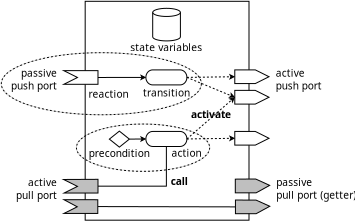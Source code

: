 <?xml version="1.0" encoding="UTF-8"?>
<dia:diagram xmlns:dia="http://www.lysator.liu.se/~alla/dia/">
  <dia:layer name="Background" visible="true" active="true">
    <dia:object type="Standard - Box" version="0" id="O0">
      <dia:attribute name="obj_pos">
        <dia:point val="3.864,1.017"/>
      </dia:attribute>
      <dia:attribute name="obj_bb">
        <dia:rectangle val="3.849,1.002;12.069,11.976"/>
      </dia:attribute>
      <dia:attribute name="elem_corner">
        <dia:point val="3.864,1.017"/>
      </dia:attribute>
      <dia:attribute name="elem_width">
        <dia:real val="8.191"/>
      </dia:attribute>
      <dia:attribute name="elem_height">
        <dia:real val="10.944"/>
      </dia:attribute>
      <dia:attribute name="border_width">
        <dia:real val="0.03"/>
      </dia:attribute>
      <dia:attribute name="show_background">
        <dia:boolean val="true"/>
      </dia:attribute>
    </dia:object>
    <dia:object type="Network - Storage" version="1" id="O1">
      <dia:attribute name="obj_pos">
        <dia:point val="7.24,1.368"/>
      </dia:attribute>
      <dia:attribute name="obj_bb">
        <dia:rectangle val="7.225,1.353;8.64,3.355"/>
      </dia:attribute>
      <dia:attribute name="meta">
        <dia:composite type="dict"/>
      </dia:attribute>
      <dia:attribute name="elem_corner">
        <dia:point val="7.24,1.368"/>
      </dia:attribute>
      <dia:attribute name="elem_width">
        <dia:real val="1.385"/>
      </dia:attribute>
      <dia:attribute name="elem_height">
        <dia:real val="1.63"/>
      </dia:attribute>
      <dia:attribute name="line_width">
        <dia:real val="0.03"/>
      </dia:attribute>
      <dia:attribute name="line_colour">
        <dia:color val="#000000"/>
      </dia:attribute>
      <dia:attribute name="fill_colour">
        <dia:color val="#ffffff"/>
      </dia:attribute>
      <dia:attribute name="show_background">
        <dia:boolean val="true"/>
      </dia:attribute>
      <dia:attribute name="line_style">
        <dia:enum val="0"/>
        <dia:real val="1"/>
      </dia:attribute>
      <dia:attribute name="padding">
        <dia:real val="0.1"/>
      </dia:attribute>
      <dia:attribute name="text">
        <dia:composite type="text">
          <dia:attribute name="string">
            <dia:string>##</dia:string>
          </dia:attribute>
          <dia:attribute name="font">
            <dia:font family="sans" style="0" name="Helvetica"/>
          </dia:attribute>
          <dia:attribute name="height">
            <dia:real val="0.274"/>
          </dia:attribute>
          <dia:attribute name="pos">
            <dia:point val="7.933,3.203"/>
          </dia:attribute>
          <dia:attribute name="color">
            <dia:color val="#000000"/>
          </dia:attribute>
          <dia:attribute name="alignment">
            <dia:enum val="1"/>
          </dia:attribute>
        </dia:composite>
      </dia:attribute>
      <dia:attribute name="flip_horizontal">
        <dia:boolean val="false"/>
      </dia:attribute>
      <dia:attribute name="flip_vertical">
        <dia:boolean val="false"/>
      </dia:attribute>
      <dia:attribute name="subscale">
        <dia:real val="1"/>
      </dia:attribute>
    </dia:object>
    <dia:object type="Standard - Text" version="1" id="O2">
      <dia:attribute name="obj_pos">
        <dia:point val="13.396,4.788"/>
      </dia:attribute>
      <dia:attribute name="obj_bb">
        <dia:rectangle val="13.396,4.316;15.834,5.543"/>
      </dia:attribute>
      <dia:attribute name="text">
        <dia:composite type="text">
          <dia:attribute name="string">
            <dia:string>#active
push port#</dia:string>
          </dia:attribute>
          <dia:attribute name="font">
            <dia:font family="sans" style="0" name="Helvetica"/>
          </dia:attribute>
          <dia:attribute name="height">
            <dia:real val="0.635"/>
          </dia:attribute>
          <dia:attribute name="pos">
            <dia:point val="13.396,4.788"/>
          </dia:attribute>
          <dia:attribute name="color">
            <dia:color val="#000000"/>
          </dia:attribute>
          <dia:attribute name="alignment">
            <dia:enum val="0"/>
          </dia:attribute>
        </dia:composite>
      </dia:attribute>
      <dia:attribute name="valign">
        <dia:enum val="3"/>
      </dia:attribute>
    </dia:object>
    <dia:object type="Standard - Polygon" version="0" id="O3">
      <dia:attribute name="obj_pos">
        <dia:point val="11.344,4.446"/>
      </dia:attribute>
      <dia:attribute name="obj_bb">
        <dia:rectangle val="11.327,4.429;13.092,5.147"/>
      </dia:attribute>
      <dia:attribute name="poly_points">
        <dia:point val="11.344,4.446"/>
        <dia:point val="12.37,4.446"/>
        <dia:point val="13.054,4.788"/>
        <dia:point val="12.37,5.13"/>
        <dia:point val="11.344,5.13"/>
      </dia:attribute>
      <dia:attribute name="line_width">
        <dia:real val="0.034"/>
      </dia:attribute>
      <dia:attribute name="show_background">
        <dia:boolean val="true"/>
      </dia:attribute>
    </dia:object>
    <dia:object type="Standard - Polygon" version="0" id="O4">
      <dia:attribute name="obj_pos">
        <dia:point val="2.794,4.484"/>
      </dia:attribute>
      <dia:attribute name="obj_bb">
        <dia:rectangle val="2.722,4.467;4.521,5.186"/>
      </dia:attribute>
      <dia:attribute name="poly_points">
        <dia:point val="2.794,4.484"/>
        <dia:point val="4.504,4.484"/>
        <dia:point val="4.504,5.168"/>
        <dia:point val="2.794,5.168"/>
        <dia:point val="3.478,4.826"/>
      </dia:attribute>
      <dia:attribute name="line_width">
        <dia:real val="0.034"/>
      </dia:attribute>
      <dia:attribute name="show_background">
        <dia:boolean val="true"/>
      </dia:attribute>
    </dia:object>
    <dia:object type="Standard - Text" version="1" id="O5">
      <dia:attribute name="obj_pos">
        <dia:point val="2.452,4.788"/>
      </dia:attribute>
      <dia:attribute name="obj_bb">
        <dia:rectangle val="0.015,4.316;2.452,5.543"/>
      </dia:attribute>
      <dia:attribute name="text">
        <dia:composite type="text">
          <dia:attribute name="string">
            <dia:string>#passive
push port#</dia:string>
          </dia:attribute>
          <dia:attribute name="font">
            <dia:font family="sans" style="0" name="Helvetica"/>
          </dia:attribute>
          <dia:attribute name="height">
            <dia:real val="0.635"/>
          </dia:attribute>
          <dia:attribute name="pos">
            <dia:point val="2.452,4.788"/>
          </dia:attribute>
          <dia:attribute name="color">
            <dia:color val="#000000"/>
          </dia:attribute>
          <dia:attribute name="alignment">
            <dia:enum val="2"/>
          </dia:attribute>
        </dia:composite>
      </dia:attribute>
      <dia:attribute name="valign">
        <dia:enum val="3"/>
      </dia:attribute>
    </dia:object>
    <dia:object type="Flowchart - Terminal" version="1" id="O6">
      <dia:attribute name="obj_pos">
        <dia:point val="6.898,4.446"/>
      </dia:attribute>
      <dia:attribute name="obj_bb">
        <dia:rectangle val="6.881,4.429;8.967,5.215"/>
      </dia:attribute>
      <dia:attribute name="meta">
        <dia:composite type="dict"/>
      </dia:attribute>
      <dia:attribute name="elem_corner">
        <dia:point val="6.898,4.446"/>
      </dia:attribute>
      <dia:attribute name="elem_width">
        <dia:real val="2.052"/>
      </dia:attribute>
      <dia:attribute name="elem_height">
        <dia:real val="0.752"/>
      </dia:attribute>
      <dia:attribute name="line_width">
        <dia:real val="0.034"/>
      </dia:attribute>
      <dia:attribute name="line_colour">
        <dia:color val="#000000"/>
      </dia:attribute>
      <dia:attribute name="fill_colour">
        <dia:color val="#ffffff"/>
      </dia:attribute>
      <dia:attribute name="show_background">
        <dia:boolean val="true"/>
      </dia:attribute>
      <dia:attribute name="line_style">
        <dia:enum val="0"/>
        <dia:real val="1"/>
      </dia:attribute>
      <dia:attribute name="padding">
        <dia:real val="0.1"/>
      </dia:attribute>
      <dia:attribute name="text">
        <dia:composite type="text">
          <dia:attribute name="string">
            <dia:string>##</dia:string>
          </dia:attribute>
          <dia:attribute name="font">
            <dia:font family="sans" style="0" name="Helvetica"/>
          </dia:attribute>
          <dia:attribute name="height">
            <dia:real val="0.274"/>
          </dia:attribute>
          <dia:attribute name="pos">
            <dia:point val="7.924,4.891"/>
          </dia:attribute>
          <dia:attribute name="color">
            <dia:color val="#000000"/>
          </dia:attribute>
          <dia:attribute name="alignment">
            <dia:enum val="1"/>
          </dia:attribute>
        </dia:composite>
      </dia:attribute>
      <dia:attribute name="flip_horizontal">
        <dia:boolean val="false"/>
      </dia:attribute>
      <dia:attribute name="flip_vertical">
        <dia:boolean val="false"/>
      </dia:attribute>
      <dia:attribute name="subscale">
        <dia:real val="1"/>
      </dia:attribute>
    </dia:object>
    <dia:object type="Standard - Line" version="0" id="O7">
      <dia:attribute name="obj_pos">
        <dia:point val="4.504,4.826"/>
      </dia:attribute>
      <dia:attribute name="obj_bb">
        <dia:rectangle val="4.487,4.684;6.936,4.961"/>
      </dia:attribute>
      <dia:attribute name="conn_endpoints">
        <dia:point val="4.504,4.826"/>
        <dia:point val="6.898,4.822"/>
      </dia:attribute>
      <dia:attribute name="numcp">
        <dia:int val="1"/>
      </dia:attribute>
      <dia:attribute name="line_width">
        <dia:real val="0.034"/>
      </dia:attribute>
      <dia:attribute name="end_arrow">
        <dia:enum val="22"/>
      </dia:attribute>
      <dia:attribute name="end_arrow_length">
        <dia:real val="0.2"/>
      </dia:attribute>
      <dia:attribute name="end_arrow_width">
        <dia:real val="0.2"/>
      </dia:attribute>
      <dia:connections>
        <dia:connection handle="0" to="O4" connection="3"/>
        <dia:connection handle="1" to="O6" connection="6"/>
      </dia:connections>
    </dia:object>
    <dia:object type="Standard - Polygon" version="0" id="O8">
      <dia:attribute name="obj_pos">
        <dia:point val="11.344,5.472"/>
      </dia:attribute>
      <dia:attribute name="obj_bb">
        <dia:rectangle val="11.327,5.455;13.092,6.173"/>
      </dia:attribute>
      <dia:attribute name="poly_points">
        <dia:point val="11.344,5.472"/>
        <dia:point val="12.37,5.472"/>
        <dia:point val="13.054,5.814"/>
        <dia:point val="12.37,6.156"/>
        <dia:point val="11.344,6.156"/>
      </dia:attribute>
      <dia:attribute name="line_width">
        <dia:real val="0.034"/>
      </dia:attribute>
      <dia:attribute name="show_background">
        <dia:boolean val="true"/>
      </dia:attribute>
    </dia:object>
    <dia:object type="Standard - Line" version="0" id="O9">
      <dia:attribute name="obj_pos">
        <dia:point val="8.95,4.822"/>
      </dia:attribute>
      <dia:attribute name="obj_bb">
        <dia:rectangle val="8.933,4.653;11.382,4.93"/>
      </dia:attribute>
      <dia:attribute name="conn_endpoints">
        <dia:point val="8.95,4.822"/>
        <dia:point val="11.344,4.788"/>
      </dia:attribute>
      <dia:attribute name="numcp">
        <dia:int val="1"/>
      </dia:attribute>
      <dia:attribute name="line_width">
        <dia:real val="0.034"/>
      </dia:attribute>
      <dia:attribute name="line_style">
        <dia:enum val="1"/>
      </dia:attribute>
      <dia:attribute name="end_arrow">
        <dia:enum val="22"/>
      </dia:attribute>
      <dia:attribute name="end_arrow_length">
        <dia:real val="0.2"/>
      </dia:attribute>
      <dia:attribute name="end_arrow_width">
        <dia:real val="0.2"/>
      </dia:attribute>
      <dia:attribute name="dashlength">
        <dia:real val="0.1"/>
      </dia:attribute>
      <dia:connections>
        <dia:connection handle="0" to="O6" connection="10"/>
        <dia:connection handle="1" to="O3" connection="9"/>
      </dia:connections>
    </dia:object>
    <dia:object type="Standard - Text" version="1" id="O10">
      <dia:attribute name="obj_pos">
        <dia:point val="7.924,4.822"/>
      </dia:attribute>
      <dia:attribute name="obj_bb">
        <dia:rectangle val="7.924,4.617;7.924,4.875"/>
      </dia:attribute>
      <dia:attribute name="text">
        <dia:composite type="text">
          <dia:attribute name="string">
            <dia:string>##</dia:string>
          </dia:attribute>
          <dia:attribute name="font">
            <dia:font family="sans" style="0" name="Helvetica"/>
          </dia:attribute>
          <dia:attribute name="height">
            <dia:real val="0.274"/>
          </dia:attribute>
          <dia:attribute name="pos">
            <dia:point val="7.924,4.822"/>
          </dia:attribute>
          <dia:attribute name="color">
            <dia:color val="#000000"/>
          </dia:attribute>
          <dia:attribute name="alignment">
            <dia:enum val="0"/>
          </dia:attribute>
        </dia:composite>
      </dia:attribute>
      <dia:attribute name="valign">
        <dia:enum val="3"/>
      </dia:attribute>
      <dia:connections>
        <dia:connection handle="0" to="O6" connection="16"/>
      </dia:connections>
    </dia:object>
    <dia:object type="Standard - Text" version="1" id="O11">
      <dia:attribute name="obj_pos">
        <dia:point val="7.924,5.78"/>
      </dia:attribute>
      <dia:attribute name="obj_bb">
        <dia:rectangle val="6.713,5.307;9.135,5.9"/>
      </dia:attribute>
      <dia:attribute name="text">
        <dia:composite type="text">
          <dia:attribute name="string">
            <dia:string>#transition#</dia:string>
          </dia:attribute>
          <dia:attribute name="font">
            <dia:font family="sans" style="0" name="Helvetica"/>
          </dia:attribute>
          <dia:attribute name="height">
            <dia:real val="0.635"/>
          </dia:attribute>
          <dia:attribute name="pos">
            <dia:point val="7.924,5.78"/>
          </dia:attribute>
          <dia:attribute name="color">
            <dia:color val="#000000"/>
          </dia:attribute>
          <dia:attribute name="alignment">
            <dia:enum val="1"/>
          </dia:attribute>
        </dia:composite>
      </dia:attribute>
      <dia:attribute name="valign">
        <dia:enum val="3"/>
      </dia:attribute>
    </dia:object>
    <dia:object type="Flowchart - Terminal" version="1" id="O12">
      <dia:attribute name="obj_pos">
        <dia:point val="6.898,7.524"/>
      </dia:attribute>
      <dia:attribute name="obj_bb">
        <dia:rectangle val="6.881,7.507;8.967,8.293"/>
      </dia:attribute>
      <dia:attribute name="meta">
        <dia:composite type="dict"/>
      </dia:attribute>
      <dia:attribute name="elem_corner">
        <dia:point val="6.898,7.524"/>
      </dia:attribute>
      <dia:attribute name="elem_width">
        <dia:real val="2.052"/>
      </dia:attribute>
      <dia:attribute name="elem_height">
        <dia:real val="0.752"/>
      </dia:attribute>
      <dia:attribute name="line_width">
        <dia:real val="0.034"/>
      </dia:attribute>
      <dia:attribute name="line_colour">
        <dia:color val="#000000"/>
      </dia:attribute>
      <dia:attribute name="fill_colour">
        <dia:color val="#ffffff"/>
      </dia:attribute>
      <dia:attribute name="show_background">
        <dia:boolean val="true"/>
      </dia:attribute>
      <dia:attribute name="line_style">
        <dia:enum val="0"/>
        <dia:real val="1"/>
      </dia:attribute>
      <dia:attribute name="padding">
        <dia:real val="0.1"/>
      </dia:attribute>
      <dia:attribute name="text">
        <dia:composite type="text">
          <dia:attribute name="string">
            <dia:string>##</dia:string>
          </dia:attribute>
          <dia:attribute name="font">
            <dia:font family="sans" style="0" name="Helvetica"/>
          </dia:attribute>
          <dia:attribute name="height">
            <dia:real val="0.274"/>
          </dia:attribute>
          <dia:attribute name="pos">
            <dia:point val="7.924,7.969"/>
          </dia:attribute>
          <dia:attribute name="color">
            <dia:color val="#000000"/>
          </dia:attribute>
          <dia:attribute name="alignment">
            <dia:enum val="1"/>
          </dia:attribute>
        </dia:composite>
      </dia:attribute>
      <dia:attribute name="flip_horizontal">
        <dia:boolean val="false"/>
      </dia:attribute>
      <dia:attribute name="flip_vertical">
        <dia:boolean val="false"/>
      </dia:attribute>
      <dia:attribute name="subscale">
        <dia:real val="1"/>
      </dia:attribute>
    </dia:object>
    <dia:object type="Standard - Line" version="0" id="O13">
      <dia:attribute name="obj_pos">
        <dia:point val="6.073,7.908"/>
      </dia:attribute>
      <dia:attribute name="obj_bb">
        <dia:rectangle val="6.056,7.764;6.936,8.041"/>
      </dia:attribute>
      <dia:attribute name="conn_endpoints">
        <dia:point val="6.073,7.908"/>
        <dia:point val="6.898,7.9"/>
      </dia:attribute>
      <dia:attribute name="numcp">
        <dia:int val="1"/>
      </dia:attribute>
      <dia:attribute name="line_width">
        <dia:real val="0.034"/>
      </dia:attribute>
      <dia:attribute name="end_arrow">
        <dia:enum val="22"/>
      </dia:attribute>
      <dia:attribute name="end_arrow_length">
        <dia:real val="0.2"/>
      </dia:attribute>
      <dia:attribute name="end_arrow_width">
        <dia:real val="0.2"/>
      </dia:attribute>
      <dia:connections>
        <dia:connection handle="0" to="O25" connection="7"/>
        <dia:connection handle="1" to="O12" connection="6"/>
      </dia:connections>
    </dia:object>
    <dia:object type="Standard - Text" version="1" id="O14">
      <dia:attribute name="obj_pos">
        <dia:point val="5.565,8.8"/>
      </dia:attribute>
      <dia:attribute name="obj_bb">
        <dia:rectangle val="3.974,8.328;7.157,8.92"/>
      </dia:attribute>
      <dia:attribute name="text">
        <dia:composite type="text">
          <dia:attribute name="string">
            <dia:string>#precondition#</dia:string>
          </dia:attribute>
          <dia:attribute name="font">
            <dia:font family="sans" style="0" name="Helvetica"/>
          </dia:attribute>
          <dia:attribute name="height">
            <dia:real val="0.635"/>
          </dia:attribute>
          <dia:attribute name="pos">
            <dia:point val="5.565,8.8"/>
          </dia:attribute>
          <dia:attribute name="color">
            <dia:color val="#000000"/>
          </dia:attribute>
          <dia:attribute name="alignment">
            <dia:enum val="1"/>
          </dia:attribute>
        </dia:composite>
      </dia:attribute>
      <dia:attribute name="valign">
        <dia:enum val="3"/>
      </dia:attribute>
    </dia:object>
    <dia:object type="Standard - Polygon" version="0" id="O15">
      <dia:attribute name="obj_pos">
        <dia:point val="11.344,7.524"/>
      </dia:attribute>
      <dia:attribute name="obj_bb">
        <dia:rectangle val="11.327,7.507;13.092,8.225"/>
      </dia:attribute>
      <dia:attribute name="poly_points">
        <dia:point val="11.344,7.524"/>
        <dia:point val="12.37,7.524"/>
        <dia:point val="13.054,7.866"/>
        <dia:point val="12.37,8.208"/>
        <dia:point val="11.344,8.208"/>
      </dia:attribute>
      <dia:attribute name="line_width">
        <dia:real val="0.034"/>
      </dia:attribute>
      <dia:attribute name="show_background">
        <dia:boolean val="true"/>
      </dia:attribute>
    </dia:object>
    <dia:object type="Standard - Line" version="0" id="O16">
      <dia:attribute name="obj_pos">
        <dia:point val="8.95,7.9"/>
      </dia:attribute>
      <dia:attribute name="obj_bb">
        <dia:rectangle val="8.933,7.731;11.382,8.008"/>
      </dia:attribute>
      <dia:attribute name="conn_endpoints">
        <dia:point val="8.95,7.9"/>
        <dia:point val="11.344,7.866"/>
      </dia:attribute>
      <dia:attribute name="numcp">
        <dia:int val="1"/>
      </dia:attribute>
      <dia:attribute name="line_width">
        <dia:real val="0.034"/>
      </dia:attribute>
      <dia:attribute name="line_style">
        <dia:enum val="1"/>
      </dia:attribute>
      <dia:attribute name="end_arrow">
        <dia:enum val="22"/>
      </dia:attribute>
      <dia:attribute name="end_arrow_length">
        <dia:real val="0.2"/>
      </dia:attribute>
      <dia:attribute name="end_arrow_width">
        <dia:real val="0.2"/>
      </dia:attribute>
      <dia:attribute name="dashlength">
        <dia:real val="0.1"/>
      </dia:attribute>
      <dia:connections>
        <dia:connection handle="0" to="O12" connection="10"/>
        <dia:connection handle="1" to="O15" connection="9"/>
      </dia:connections>
    </dia:object>
    <dia:object type="Standard - Line" version="0" id="O17">
      <dia:attribute name="obj_pos">
        <dia:point val="8.95,4.822"/>
      </dia:attribute>
      <dia:attribute name="obj_bb">
        <dia:rectangle val="8.928,4.8;11.379,5.854"/>
      </dia:attribute>
      <dia:attribute name="conn_endpoints">
        <dia:point val="8.95,4.822"/>
        <dia:point val="11.344,5.814"/>
      </dia:attribute>
      <dia:attribute name="numcp">
        <dia:int val="1"/>
      </dia:attribute>
      <dia:attribute name="line_width">
        <dia:real val="0.034"/>
      </dia:attribute>
      <dia:attribute name="line_style">
        <dia:enum val="1"/>
      </dia:attribute>
      <dia:attribute name="end_arrow">
        <dia:enum val="22"/>
      </dia:attribute>
      <dia:attribute name="end_arrow_length">
        <dia:real val="0.2"/>
      </dia:attribute>
      <dia:attribute name="end_arrow_width">
        <dia:real val="0.2"/>
      </dia:attribute>
      <dia:attribute name="dashlength">
        <dia:real val="0.1"/>
      </dia:attribute>
      <dia:connections>
        <dia:connection handle="0" to="O6" connection="10"/>
        <dia:connection handle="1" to="O8" connection="9"/>
      </dia:connections>
    </dia:object>
    <dia:object type="Standard - Line" version="0" id="O18">
      <dia:attribute name="obj_pos">
        <dia:point val="8.95,7.9"/>
      </dia:attribute>
      <dia:attribute name="obj_bb">
        <dia:rectangle val="8.926,5.789;11.373,7.924"/>
      </dia:attribute>
      <dia:attribute name="conn_endpoints">
        <dia:point val="8.95,7.9"/>
        <dia:point val="11.344,5.814"/>
      </dia:attribute>
      <dia:attribute name="numcp">
        <dia:int val="1"/>
      </dia:attribute>
      <dia:attribute name="line_width">
        <dia:real val="0.034"/>
      </dia:attribute>
      <dia:attribute name="line_style">
        <dia:enum val="1"/>
      </dia:attribute>
      <dia:attribute name="end_arrow">
        <dia:enum val="22"/>
      </dia:attribute>
      <dia:attribute name="end_arrow_length">
        <dia:real val="0.2"/>
      </dia:attribute>
      <dia:attribute name="end_arrow_width">
        <dia:real val="0.2"/>
      </dia:attribute>
      <dia:attribute name="dashlength">
        <dia:real val="0.1"/>
      </dia:attribute>
      <dia:connections>
        <dia:connection handle="0" to="O12" connection="10"/>
        <dia:connection handle="1" to="O8" connection="9"/>
      </dia:connections>
    </dia:object>
    <dia:object type="Standard - Text" version="1" id="O19">
      <dia:attribute name="obj_pos">
        <dia:point val="2.452,10.26"/>
      </dia:attribute>
      <dia:attribute name="obj_bb">
        <dia:rectangle val="0.322,9.787;2.452,11.015"/>
      </dia:attribute>
      <dia:attribute name="text">
        <dia:composite type="text">
          <dia:attribute name="string">
            <dia:string>#active
pull port#</dia:string>
          </dia:attribute>
          <dia:attribute name="font">
            <dia:font family="sans" style="0" name="Helvetica"/>
          </dia:attribute>
          <dia:attribute name="height">
            <dia:real val="0.635"/>
          </dia:attribute>
          <dia:attribute name="pos">
            <dia:point val="2.452,10.26"/>
          </dia:attribute>
          <dia:attribute name="color">
            <dia:color val="#000000"/>
          </dia:attribute>
          <dia:attribute name="alignment">
            <dia:enum val="2"/>
          </dia:attribute>
        </dia:composite>
      </dia:attribute>
      <dia:attribute name="valign">
        <dia:enum val="3"/>
      </dia:attribute>
    </dia:object>
    <dia:object type="Standard - Text" version="1" id="O20">
      <dia:attribute name="obj_pos">
        <dia:point val="13.422,10.251"/>
      </dia:attribute>
      <dia:attribute name="obj_bb">
        <dia:rectangle val="13.422,9.779;17.668,11.006"/>
      </dia:attribute>
      <dia:attribute name="text">
        <dia:composite type="text">
          <dia:attribute name="string">
            <dia:string>#passive
pull port (getter)#</dia:string>
          </dia:attribute>
          <dia:attribute name="font">
            <dia:font family="sans" style="0" name="Helvetica"/>
          </dia:attribute>
          <dia:attribute name="height">
            <dia:real val="0.635"/>
          </dia:attribute>
          <dia:attribute name="pos">
            <dia:point val="13.422,10.251"/>
          </dia:attribute>
          <dia:attribute name="color">
            <dia:color val="#000000"/>
          </dia:attribute>
          <dia:attribute name="alignment">
            <dia:enum val="0"/>
          </dia:attribute>
        </dia:composite>
      </dia:attribute>
      <dia:attribute name="valign">
        <dia:enum val="3"/>
      </dia:attribute>
    </dia:object>
    <dia:object type="Standard - Text" version="1" id="O21">
      <dia:attribute name="obj_pos">
        <dia:point val="5.023,5.833"/>
      </dia:attribute>
      <dia:attribute name="obj_bb">
        <dia:rectangle val="3.984,5.361;6.062,5.953"/>
      </dia:attribute>
      <dia:attribute name="text">
        <dia:composite type="text">
          <dia:attribute name="string">
            <dia:string>#reaction#</dia:string>
          </dia:attribute>
          <dia:attribute name="font">
            <dia:font family="sans" style="0" name="Helvetica"/>
          </dia:attribute>
          <dia:attribute name="height">
            <dia:real val="0.635"/>
          </dia:attribute>
          <dia:attribute name="pos">
            <dia:point val="5.023,5.833"/>
          </dia:attribute>
          <dia:attribute name="color">
            <dia:color val="#000000"/>
          </dia:attribute>
          <dia:attribute name="alignment">
            <dia:enum val="1"/>
          </dia:attribute>
        </dia:composite>
      </dia:attribute>
      <dia:attribute name="valign">
        <dia:enum val="3"/>
      </dia:attribute>
    </dia:object>
    <dia:object type="Standard - Text" version="1" id="O22">
      <dia:attribute name="obj_pos">
        <dia:point val="8.926,8.792"/>
      </dia:attribute>
      <dia:attribute name="obj_bb">
        <dia:rectangle val="8.143,8.319;9.708,8.912"/>
      </dia:attribute>
      <dia:attribute name="text">
        <dia:composite type="text">
          <dia:attribute name="string">
            <dia:string>#action#</dia:string>
          </dia:attribute>
          <dia:attribute name="font">
            <dia:font family="sans" style="0" name="Helvetica"/>
          </dia:attribute>
          <dia:attribute name="height">
            <dia:real val="0.635"/>
          </dia:attribute>
          <dia:attribute name="pos">
            <dia:point val="8.926,8.792"/>
          </dia:attribute>
          <dia:attribute name="color">
            <dia:color val="#000000"/>
          </dia:attribute>
          <dia:attribute name="alignment">
            <dia:enum val="1"/>
          </dia:attribute>
        </dia:composite>
      </dia:attribute>
      <dia:attribute name="valign">
        <dia:enum val="3"/>
      </dia:attribute>
    </dia:object>
    <dia:object type="Standard - Line" version="0" id="O23">
      <dia:attribute name="obj_pos">
        <dia:point val="4.494,11.281"/>
      </dia:attribute>
      <dia:attribute name="obj_bb">
        <dia:rectangle val="4.477,11.264;11.394,11.313"/>
      </dia:attribute>
      <dia:attribute name="conn_endpoints">
        <dia:point val="4.494,11.281"/>
        <dia:point val="11.377,11.296"/>
      </dia:attribute>
      <dia:attribute name="numcp">
        <dia:int val="1"/>
      </dia:attribute>
      <dia:attribute name="line_width">
        <dia:real val="0.034"/>
      </dia:attribute>
      <dia:connections>
        <dia:connection handle="0" to="O29" connection="3"/>
        <dia:connection handle="1" to="O31" connection="9"/>
      </dia:connections>
    </dia:object>
    <dia:object type="Standard - Text" version="1" id="O24">
      <dia:attribute name="obj_pos">
        <dia:point val="10.15,6.869"/>
      </dia:attribute>
      <dia:attribute name="obj_bb">
        <dia:rectangle val="8.99,6.397;11.31,6.989"/>
      </dia:attribute>
      <dia:attribute name="text">
        <dia:composite type="text">
          <dia:attribute name="string">
            <dia:string>#activate#</dia:string>
          </dia:attribute>
          <dia:attribute name="font">
            <dia:font family="sans" style="80" name="Helvetica-Bold"/>
          </dia:attribute>
          <dia:attribute name="height">
            <dia:real val="0.635"/>
          </dia:attribute>
          <dia:attribute name="pos">
            <dia:point val="10.15,6.869"/>
          </dia:attribute>
          <dia:attribute name="color">
            <dia:color val="#000000"/>
          </dia:attribute>
          <dia:attribute name="alignment">
            <dia:enum val="1"/>
          </dia:attribute>
        </dia:composite>
      </dia:attribute>
      <dia:attribute name="valign">
        <dia:enum val="3"/>
      </dia:attribute>
    </dia:object>
    <dia:object type="Geometric - Diamond" version="1" id="O25">
      <dia:attribute name="obj_pos">
        <dia:point val="5.073,7.508"/>
      </dia:attribute>
      <dia:attribute name="obj_bb">
        <dia:rectangle val="5.049,7.489;6.097,8.327"/>
      </dia:attribute>
      <dia:attribute name="meta">
        <dia:composite type="dict"/>
      </dia:attribute>
      <dia:attribute name="elem_corner">
        <dia:point val="5.073,7.508"/>
      </dia:attribute>
      <dia:attribute name="elem_width">
        <dia:real val="1"/>
      </dia:attribute>
      <dia:attribute name="elem_height">
        <dia:real val="0.8"/>
      </dia:attribute>
      <dia:attribute name="line_width">
        <dia:real val="0.03"/>
      </dia:attribute>
      <dia:attribute name="line_colour">
        <dia:color val="#000000"/>
      </dia:attribute>
      <dia:attribute name="fill_colour">
        <dia:color val="#ffffff"/>
      </dia:attribute>
      <dia:attribute name="show_background">
        <dia:boolean val="true"/>
      </dia:attribute>
      <dia:attribute name="line_style">
        <dia:enum val="0"/>
        <dia:real val="1"/>
      </dia:attribute>
      <dia:attribute name="flip_horizontal">
        <dia:boolean val="false"/>
      </dia:attribute>
      <dia:attribute name="flip_vertical">
        <dia:boolean val="false"/>
      </dia:attribute>
      <dia:attribute name="subscale">
        <dia:real val="1"/>
      </dia:attribute>
    </dia:object>
    <dia:object type="Standard - ZigZagLine" version="1" id="O26">
      <dia:attribute name="obj_pos">
        <dia:point val="4.504,10.26"/>
      </dia:attribute>
      <dia:attribute name="obj_bb">
        <dia:rectangle val="4.489,8.261;7.939,10.275"/>
      </dia:attribute>
      <dia:attribute name="orth_points">
        <dia:point val="4.504,10.26"/>
        <dia:point val="7.924,10.26"/>
        <dia:point val="7.924,8.276"/>
      </dia:attribute>
      <dia:attribute name="orth_orient">
        <dia:enum val="0"/>
        <dia:enum val="1"/>
      </dia:attribute>
      <dia:attribute name="autorouting">
        <dia:boolean val="true"/>
      </dia:attribute>
      <dia:attribute name="line_width">
        <dia:real val="0.03"/>
      </dia:attribute>
      <dia:connections>
        <dia:connection handle="0" to="O28" connection="3"/>
        <dia:connection handle="1" to="O12" connection="14"/>
      </dia:connections>
    </dia:object>
    <dia:object type="Standard - Text" version="1" id="O27">
      <dia:attribute name="obj_pos">
        <dia:point val="7.923,3.515"/>
      </dia:attribute>
      <dia:attribute name="obj_bb">
        <dia:rectangle val="6.039,3.043;9.807,3.635"/>
      </dia:attribute>
      <dia:attribute name="text">
        <dia:composite type="text">
          <dia:attribute name="string">
            <dia:string>#state variables#</dia:string>
          </dia:attribute>
          <dia:attribute name="font">
            <dia:font family="sans" style="0" name="Helvetica"/>
          </dia:attribute>
          <dia:attribute name="height">
            <dia:real val="0.635"/>
          </dia:attribute>
          <dia:attribute name="pos">
            <dia:point val="7.923,3.515"/>
          </dia:attribute>
          <dia:attribute name="color">
            <dia:color val="#000000"/>
          </dia:attribute>
          <dia:attribute name="alignment">
            <dia:enum val="1"/>
          </dia:attribute>
        </dia:composite>
      </dia:attribute>
      <dia:attribute name="valign">
        <dia:enum val="3"/>
      </dia:attribute>
    </dia:object>
    <dia:object type="Standard - Polygon" version="0" id="O28">
      <dia:attribute name="obj_pos">
        <dia:point val="2.784,9.926"/>
      </dia:attribute>
      <dia:attribute name="obj_bb">
        <dia:rectangle val="2.721,9.903;4.519,10.617"/>
      </dia:attribute>
      <dia:attribute name="poly_points">
        <dia:point val="2.784,9.926"/>
        <dia:point val="4.504,9.918"/>
        <dia:point val="4.504,10.602"/>
        <dia:point val="2.813,10.602"/>
        <dia:point val="3.477,10.271"/>
      </dia:attribute>
      <dia:attribute name="line_width">
        <dia:real val="0.03"/>
      </dia:attribute>
      <dia:attribute name="inner_color">
        <dia:color val="#bfbfbf"/>
      </dia:attribute>
      <dia:attribute name="show_background">
        <dia:boolean val="true"/>
      </dia:attribute>
    </dia:object>
    <dia:object type="Standard - Polygon" version="0" id="O29">
      <dia:attribute name="obj_pos">
        <dia:point val="2.801,10.936"/>
      </dia:attribute>
      <dia:attribute name="obj_bb">
        <dia:rectangle val="2.739,10.921;4.509,11.638"/>
      </dia:attribute>
      <dia:attribute name="poly_points">
        <dia:point val="2.801,10.936"/>
        <dia:point val="4.494,10.939"/>
        <dia:point val="4.494,11.623"/>
        <dia:point val="2.803,11.623"/>
        <dia:point val="3.467,11.292"/>
      </dia:attribute>
      <dia:attribute name="line_width">
        <dia:real val="0.03"/>
      </dia:attribute>
      <dia:attribute name="inner_color">
        <dia:color val="#bfbfbf"/>
      </dia:attribute>
      <dia:attribute name="show_background">
        <dia:boolean val="true"/>
      </dia:attribute>
    </dia:object>
    <dia:object type="Standard - Polygon" version="0" id="O30">
      <dia:attribute name="obj_pos">
        <dia:point val="11.37,9.909"/>
      </dia:attribute>
      <dia:attribute name="obj_bb">
        <dia:rectangle val="11.355,9.886;13.12,10.61"/>
      </dia:attribute>
      <dia:attribute name="poly_points">
        <dia:point val="11.37,9.909"/>
        <dia:point val="12.387,9.902"/>
        <dia:point val="13.086,10.22"/>
        <dia:point val="12.41,10.595"/>
        <dia:point val="11.37,10.593"/>
      </dia:attribute>
      <dia:attribute name="line_width">
        <dia:real val="0.03"/>
      </dia:attribute>
      <dia:attribute name="inner_color">
        <dia:color val="#bfbfbf"/>
      </dia:attribute>
      <dia:attribute name="show_background">
        <dia:boolean val="true"/>
      </dia:attribute>
    </dia:object>
    <dia:object type="Standard - Polygon" version="0" id="O31">
      <dia:attribute name="obj_pos">
        <dia:point val="11.377,10.954"/>
      </dia:attribute>
      <dia:attribute name="obj_bb">
        <dia:rectangle val="11.362,10.939;13.126,11.653"/>
      </dia:attribute>
      <dia:attribute name="poly_points">
        <dia:point val="11.377,10.954"/>
        <dia:point val="12.41,10.958"/>
        <dia:point val="13.093,11.265"/>
        <dia:point val="12.41,11.638"/>
        <dia:point val="11.377,11.638"/>
      </dia:attribute>
      <dia:attribute name="line_width">
        <dia:real val="0.03"/>
      </dia:attribute>
      <dia:attribute name="inner_color">
        <dia:color val="#bfbfbf"/>
      </dia:attribute>
      <dia:attribute name="show_background">
        <dia:boolean val="true"/>
      </dia:attribute>
    </dia:object>
    <dia:object type="Standard - Text" version="1" id="O32">
      <dia:attribute name="obj_pos">
        <dia:point val="8.563,10.197"/>
      </dia:attribute>
      <dia:attribute name="obj_bb">
        <dia:rectangle val="8.067,9.725;9.059,10.318"/>
      </dia:attribute>
      <dia:attribute name="text">
        <dia:composite type="text">
          <dia:attribute name="string">
            <dia:string>#call#</dia:string>
          </dia:attribute>
          <dia:attribute name="font">
            <dia:font family="sans" style="80" name="Helvetica-Bold"/>
          </dia:attribute>
          <dia:attribute name="height">
            <dia:real val="0.635"/>
          </dia:attribute>
          <dia:attribute name="pos">
            <dia:point val="8.563,10.197"/>
          </dia:attribute>
          <dia:attribute name="color">
            <dia:color val="#000000"/>
          </dia:attribute>
          <dia:attribute name="alignment">
            <dia:enum val="1"/>
          </dia:attribute>
        </dia:composite>
      </dia:attribute>
      <dia:attribute name="valign">
        <dia:enum val="3"/>
      </dia:attribute>
    </dia:object>
    <dia:object type="Standard - Ellipse" version="0" id="O33">
      <dia:attribute name="obj_pos">
        <dia:point val="3.427,7.153"/>
      </dia:attribute>
      <dia:attribute name="obj_bb">
        <dia:rectangle val="3.412,7.138;10.102,9.534"/>
      </dia:attribute>
      <dia:attribute name="elem_corner">
        <dia:point val="3.427,7.153"/>
      </dia:attribute>
      <dia:attribute name="elem_width">
        <dia:real val="6.661"/>
      </dia:attribute>
      <dia:attribute name="elem_height">
        <dia:real val="2.366"/>
      </dia:attribute>
      <dia:attribute name="border_width">
        <dia:real val="0.03"/>
      </dia:attribute>
      <dia:attribute name="show_background">
        <dia:boolean val="false"/>
      </dia:attribute>
      <dia:attribute name="line_style">
        <dia:enum val="2"/>
      </dia:attribute>
      <dia:attribute name="dashlength">
        <dia:real val="0.1"/>
      </dia:attribute>
    </dia:object>
    <dia:object type="Standard - Ellipse" version="0" id="O34">
      <dia:attribute name="obj_pos">
        <dia:point val="-0.33,3.585"/>
      </dia:attribute>
      <dia:attribute name="obj_bb">
        <dia:rectangle val="-0.345,3.57;9.689,6.706"/>
      </dia:attribute>
      <dia:attribute name="elem_corner">
        <dia:point val="-0.33,3.585"/>
      </dia:attribute>
      <dia:attribute name="elem_width">
        <dia:real val="10.004"/>
      </dia:attribute>
      <dia:attribute name="elem_height">
        <dia:real val="3.106"/>
      </dia:attribute>
      <dia:attribute name="border_width">
        <dia:real val="0.03"/>
      </dia:attribute>
      <dia:attribute name="show_background">
        <dia:boolean val="false"/>
      </dia:attribute>
      <dia:attribute name="line_style">
        <dia:enum val="2"/>
      </dia:attribute>
      <dia:attribute name="dashlength">
        <dia:real val="0.1"/>
      </dia:attribute>
    </dia:object>
  </dia:layer>
</dia:diagram>
